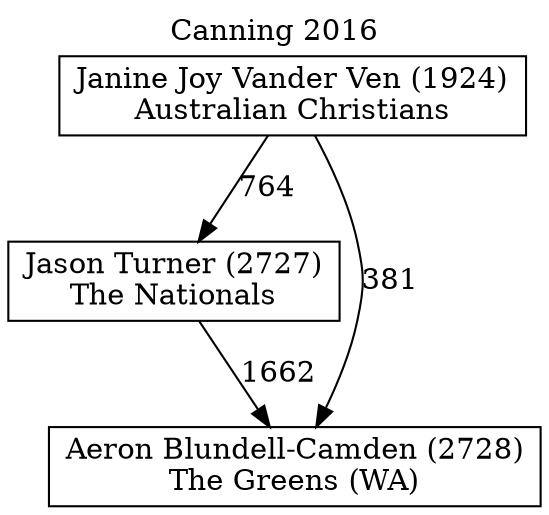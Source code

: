 // House preference flow
digraph "Aeron Blundell-Camden (2728)_Canning_2016" {
	graph [label="Canning 2016" labelloc=t mclimit=10]
	node [shape=box]
	"Jason Turner (2727)" [label="Jason Turner (2727)
The Nationals"]
	"Aeron Blundell-Camden (2728)" [label="Aeron Blundell-Camden (2728)
The Greens (WA)"]
	"Janine Joy Vander Ven (1924)" [label="Janine Joy Vander Ven (1924)
Australian Christians"]
	"Jason Turner (2727)" -> "Aeron Blundell-Camden (2728)" [label=1662]
	"Janine Joy Vander Ven (1924)" -> "Aeron Blundell-Camden (2728)" [label=381]
	"Janine Joy Vander Ven (1924)" -> "Jason Turner (2727)" [label=764]
}
